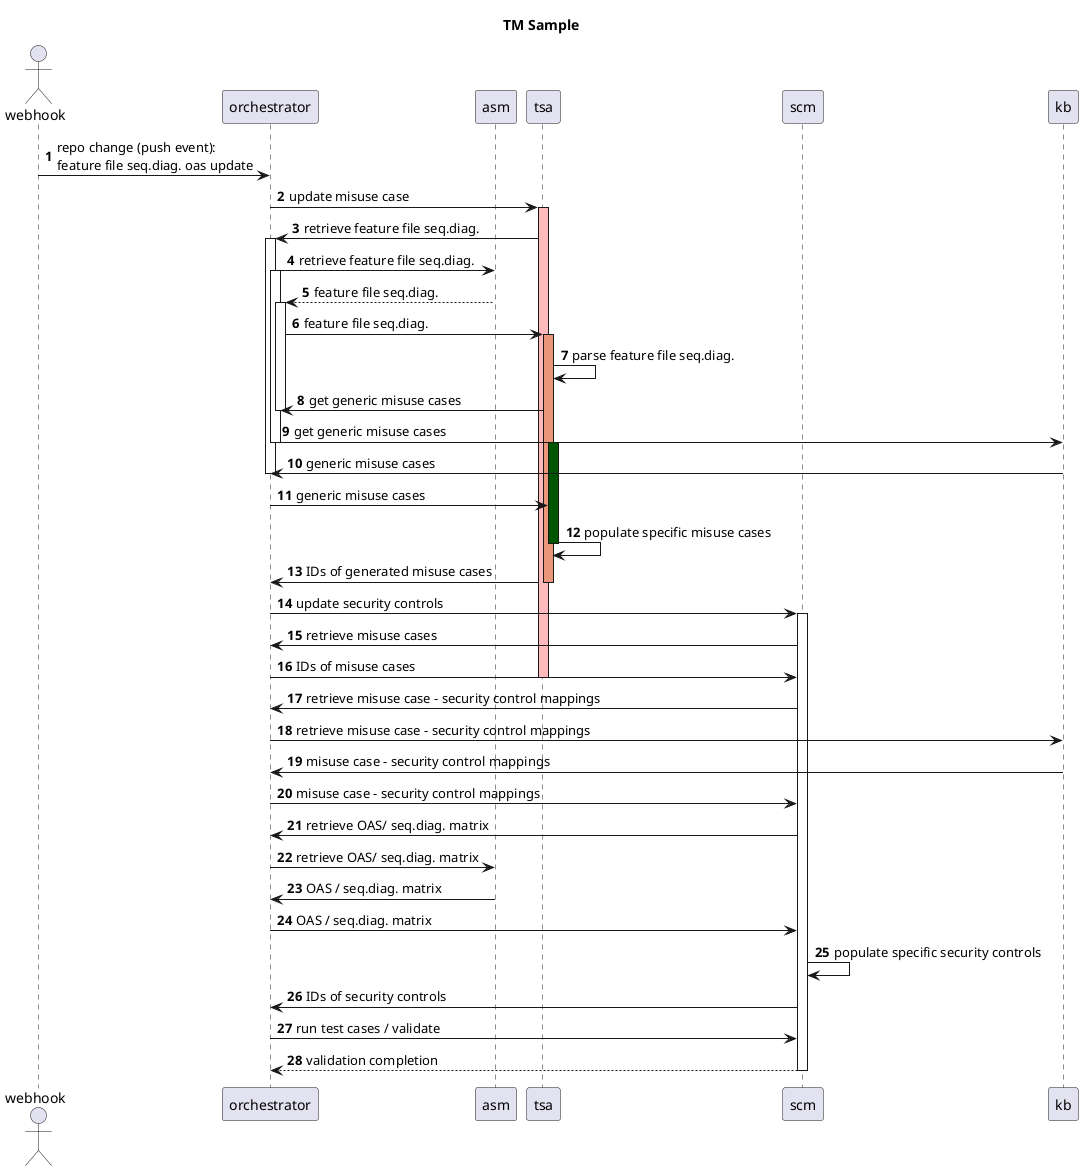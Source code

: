 @startuml

title TM Sample 
actor webhook
participant orchestrator order 20
participant asm order 30
participant tsa order 40
participant scm order 50
participant kb order 60
autonumber
webhook->orchestrator: repo change (push event):\nfeature file seq.diag. oas update
orchestrator->tsa: update misuse case
activate tsa #FFBBBB
tsa->orchestrator: retrieve feature file seq.diag.
activate orchestrator
orchestrator->asm: retrieve feature file seq.diag.
activate orchestrator
asm-->orchestrator: feature file seq.diag.
activate orchestrator
orchestrator->tsa: feature file seq.diag.
activate tsa #e9967a
tsa->tsa: parse feature file seq.diag.
tsa->orchestrator: get generic misuse cases
deactivate orchestrator
orchestrator->kb: get generic misuse cases
deactivate orchestrator
activate tsa #005500
kb->orchestrator: generic misuse cases
deactivate orchestrator
orchestrator->tsa: generic misuse cases
tsa->tsa: populate specific misuse cases
 deactivate tsa 
tsa->orchestrator: IDs of generated misuse cases
deactivate tsa
orchestrator->scm: update security controls
activate scm
scm->orchestrator: retrieve misuse cases
orchestrator->scm: IDs of misuse cases
deactivate tsa 
scm->orchestrator: retrieve misuse case - security control mappings
orchestrator->kb: retrieve misuse case - security control mappings
kb->orchestrator: misuse case - security control mappings
orchestrator->scm: misuse case - security control mappings
scm->orchestrator: retrieve OAS/ seq.diag. matrix
orchestrator->asm: retrieve OAS/ seq.diag. matrix
asm->orchestrator: OAS / seq.diag. matrix
orchestrator->scm: OAS / seq.diag. matrix
scm->scm: populate specific security controls
scm->orchestrator: IDs of security controls
orchestrator->scm: run test cases / validate
scm-->orchestrator: validation completion
deactivate scm
@enduml
